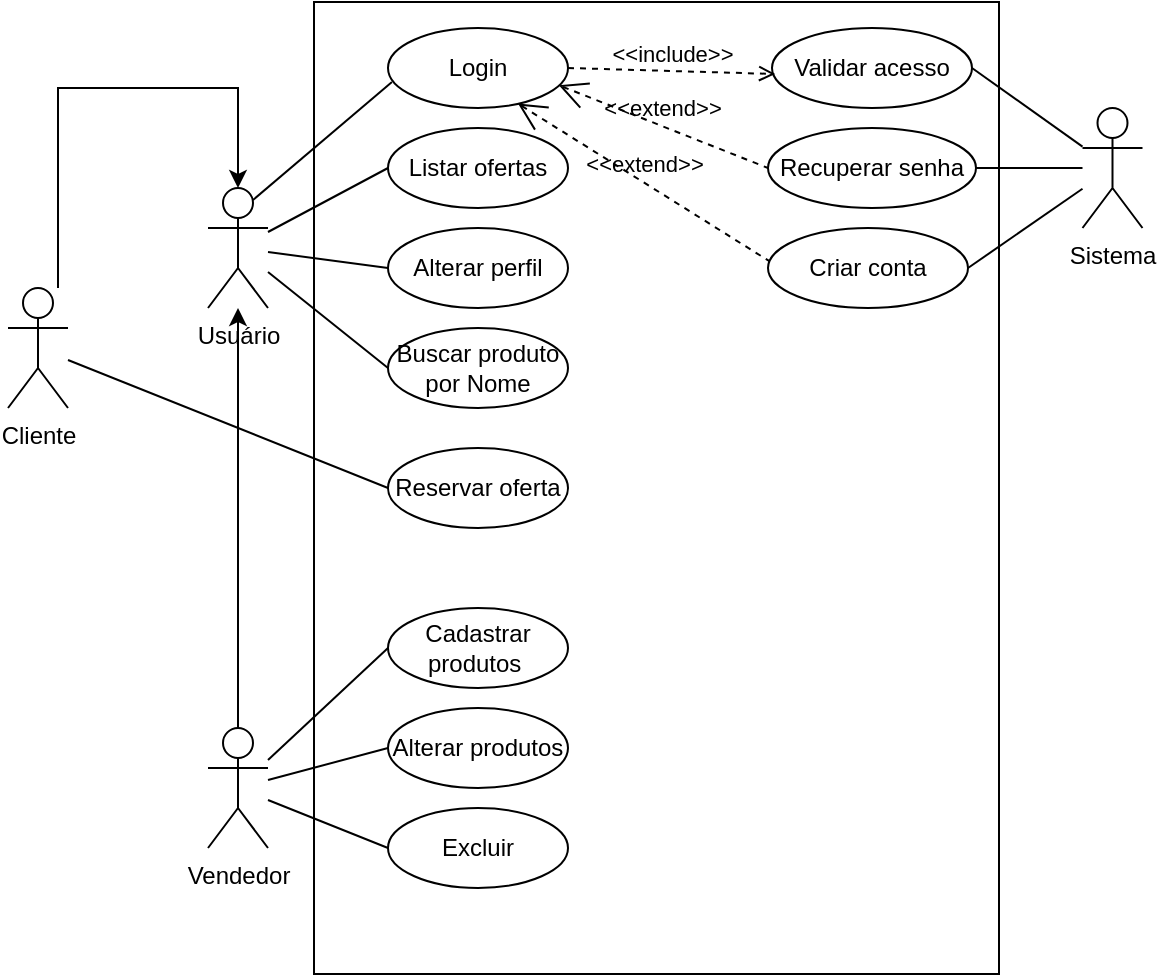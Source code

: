 <mxfile version="15.2.2" type="device" pages="4"><diagram id="PXEmTkhtdgWoAhO4exzw" name="Caso de Uso"><mxGraphModel dx="1662" dy="762" grid="1" gridSize="10" guides="1" tooltips="1" connect="1" arrows="1" fold="1" page="1" pageScale="1" pageWidth="827" pageHeight="1169" math="0" shadow="0"><root><mxCell id="0"/><mxCell id="1" parent="0"/><mxCell id="_TJw72vDcbZ76_Yd0SkJ-2" value="" style="rounded=0;whiteSpace=wrap;html=1;rotation=90;" parent="1" vertex="1"><mxGeometry x="121.25" y="98.75" width="486" height="342.5" as="geometry"/></mxCell><mxCell id="_TJw72vDcbZ76_Yd0SkJ-3" value="Usuário&lt;br&gt;" style="shape=umlActor;verticalLabelPosition=bottom;verticalAlign=top;html=1;outlineConnect=0;" parent="1" vertex="1"><mxGeometry x="140" y="120" width="30" height="60" as="geometry"/></mxCell><mxCell id="_TJw72vDcbZ76_Yd0SkJ-10" style="edgeStyle=orthogonalEdgeStyle;rounded=0;orthogonalLoop=1;jettySize=auto;html=1;" parent="1" source="_TJw72vDcbZ76_Yd0SkJ-6" target="_TJw72vDcbZ76_Yd0SkJ-3" edge="1"><mxGeometry relative="1" as="geometry"/></mxCell><mxCell id="_TJw72vDcbZ76_Yd0SkJ-6" value="Vendedor&lt;br&gt;" style="shape=umlActor;verticalLabelPosition=bottom;verticalAlign=top;html=1;outlineConnect=0;" parent="1" vertex="1"><mxGeometry x="140" y="390" width="30" height="60" as="geometry"/></mxCell><mxCell id="_TJw72vDcbZ76_Yd0SkJ-8" style="edgeStyle=orthogonalEdgeStyle;rounded=0;orthogonalLoop=1;jettySize=auto;html=1;entryX=0.5;entryY=0;entryDx=0;entryDy=0;entryPerimeter=0;" parent="1" source="_TJw72vDcbZ76_Yd0SkJ-7" target="_TJw72vDcbZ76_Yd0SkJ-3" edge="1"><mxGeometry relative="1" as="geometry"><Array as="points"><mxPoint x="65" y="70"/><mxPoint x="155" y="70"/></Array></mxGeometry></mxCell><mxCell id="_TJw72vDcbZ76_Yd0SkJ-7" value="Cliente" style="shape=umlActor;verticalLabelPosition=bottom;verticalAlign=top;html=1;outlineConnect=0;" parent="1" vertex="1"><mxGeometry x="40" y="170" width="30" height="60" as="geometry"/></mxCell><mxCell id="_TJw72vDcbZ76_Yd0SkJ-11" value="Cadastrar produtos&amp;nbsp;" style="ellipse;whiteSpace=wrap;html=1;" parent="1" vertex="1"><mxGeometry x="230" y="330" width="90" height="40" as="geometry"/></mxCell><mxCell id="_TJw72vDcbZ76_Yd0SkJ-13" value="Excluir" style="ellipse;whiteSpace=wrap;html=1;" parent="1" vertex="1"><mxGeometry x="230" y="430" width="90" height="40" as="geometry"/></mxCell><mxCell id="_TJw72vDcbZ76_Yd0SkJ-14" value="" style="endArrow=none;html=1;entryX=0;entryY=0.5;entryDx=0;entryDy=0;" parent="1" source="_TJw72vDcbZ76_Yd0SkJ-6" target="_TJw72vDcbZ76_Yd0SkJ-11" edge="1"><mxGeometry width="50" height="50" relative="1" as="geometry"><mxPoint x="560" y="170" as="sourcePoint"/><mxPoint x="610" y="120" as="targetPoint"/></mxGeometry></mxCell><mxCell id="_TJw72vDcbZ76_Yd0SkJ-15" value="" style="endArrow=none;html=1;entryX=0;entryY=0.5;entryDx=0;entryDy=0;" parent="1" source="_TJw72vDcbZ76_Yd0SkJ-6" target="_TJw72vDcbZ76_Yd0SkJ-26" edge="1"><mxGeometry width="50" height="50" relative="1" as="geometry"><mxPoint x="180" y="420" as="sourcePoint"/><mxPoint x="228" y="400" as="targetPoint"/></mxGeometry></mxCell><mxCell id="_TJw72vDcbZ76_Yd0SkJ-16" value="" style="endArrow=none;html=1;entryX=0;entryY=0.5;entryDx=0;entryDy=0;" parent="1" source="_TJw72vDcbZ76_Yd0SkJ-6" target="_TJw72vDcbZ76_Yd0SkJ-13" edge="1"><mxGeometry width="50" height="50" relative="1" as="geometry"><mxPoint x="180" y="320" as="sourcePoint"/><mxPoint x="610" y="120" as="targetPoint"/></mxGeometry></mxCell><mxCell id="_TJw72vDcbZ76_Yd0SkJ-20" value="Login" style="ellipse;whiteSpace=wrap;html=1;" parent="1" vertex="1"><mxGeometry x="230" y="40" width="90" height="40" as="geometry"/></mxCell><mxCell id="_TJw72vDcbZ76_Yd0SkJ-21" value="Listar ofertas" style="ellipse;whiteSpace=wrap;html=1;" parent="1" vertex="1"><mxGeometry x="230" y="90" width="90" height="40" as="geometry"/></mxCell><mxCell id="_TJw72vDcbZ76_Yd0SkJ-22" value="Reservar oferta" style="ellipse;whiteSpace=wrap;html=1;" parent="1" vertex="1"><mxGeometry x="230" y="250" width="90" height="40" as="geometry"/></mxCell><mxCell id="_TJw72vDcbZ76_Yd0SkJ-24" value="" style="endArrow=none;html=1;entryX=0;entryY=0.5;entryDx=0;entryDy=0;" parent="1" source="_TJw72vDcbZ76_Yd0SkJ-7" target="_TJw72vDcbZ76_Yd0SkJ-22" edge="1"><mxGeometry width="50" height="50" relative="1" as="geometry"><mxPoint x="560" y="170" as="sourcePoint"/><mxPoint x="610" y="120" as="targetPoint"/></mxGeometry></mxCell><mxCell id="_TJw72vDcbZ76_Yd0SkJ-25" value="Alterar perfil" style="ellipse;whiteSpace=wrap;html=1;" parent="1" vertex="1"><mxGeometry x="230" y="140" width="90" height="40" as="geometry"/></mxCell><mxCell id="_TJw72vDcbZ76_Yd0SkJ-26" value="Alterar produtos" style="ellipse;whiteSpace=wrap;html=1;" parent="1" vertex="1"><mxGeometry x="230" y="380" width="90" height="40" as="geometry"/></mxCell><mxCell id="_TJw72vDcbZ76_Yd0SkJ-27" value="" style="endArrow=none;html=1;exitX=0.75;exitY=0.1;exitDx=0;exitDy=0;exitPerimeter=0;entryX=0.022;entryY=0.675;entryDx=0;entryDy=0;entryPerimeter=0;" parent="1" source="_TJw72vDcbZ76_Yd0SkJ-3" target="_TJw72vDcbZ76_Yd0SkJ-20" edge="1"><mxGeometry width="50" height="50" relative="1" as="geometry"><mxPoint x="560" y="170" as="sourcePoint"/><mxPoint x="610" y="120" as="targetPoint"/></mxGeometry></mxCell><mxCell id="_TJw72vDcbZ76_Yd0SkJ-28" value="" style="endArrow=none;html=1;entryX=0;entryY=0.5;entryDx=0;entryDy=0;" parent="1" source="_TJw72vDcbZ76_Yd0SkJ-3" target="_TJw72vDcbZ76_Yd0SkJ-21" edge="1"><mxGeometry width="50" height="50" relative="1" as="geometry"><mxPoint x="160" y="150" as="sourcePoint"/><mxPoint x="610" y="120" as="targetPoint"/></mxGeometry></mxCell><mxCell id="_TJw72vDcbZ76_Yd0SkJ-29" value="Sistema&lt;br&gt;" style="shape=umlActor;verticalLabelPosition=bottom;verticalAlign=top;html=1;outlineConnect=0;" parent="1" vertex="1"><mxGeometry x="577.25" y="80" width="30" height="60" as="geometry"/></mxCell><mxCell id="_TJw72vDcbZ76_Yd0SkJ-31" value="Criar conta" style="ellipse;whiteSpace=wrap;html=1;" parent="1" vertex="1"><mxGeometry x="420" y="140" width="100" height="40" as="geometry"/></mxCell><mxCell id="_TJw72vDcbZ76_Yd0SkJ-32" value="Recuperar senha" style="ellipse;whiteSpace=wrap;html=1;" parent="1" vertex="1"><mxGeometry x="420" y="90" width="104" height="40" as="geometry"/></mxCell><mxCell id="_TJw72vDcbZ76_Yd0SkJ-33" value="Validar acesso" style="ellipse;whiteSpace=wrap;html=1;" parent="1" vertex="1"><mxGeometry x="422" y="40" width="100" height="40" as="geometry"/></mxCell><mxCell id="_TJw72vDcbZ76_Yd0SkJ-35" value="" style="endArrow=none;html=1;entryX=0;entryY=0.5;entryDx=0;entryDy=0;" parent="1" source="_TJw72vDcbZ76_Yd0SkJ-3" target="_TJw72vDcbZ76_Yd0SkJ-25" edge="1"><mxGeometry width="50" height="50" relative="1" as="geometry"><mxPoint x="170" y="160" as="sourcePoint"/><mxPoint x="240" y="130" as="targetPoint"/></mxGeometry></mxCell><mxCell id="_TJw72vDcbZ76_Yd0SkJ-39" value="&amp;lt;&amp;lt;extend&amp;gt;&amp;gt;" style="edgeStyle=none;html=1;startArrow=open;endArrow=none;startSize=12;verticalAlign=bottom;dashed=1;labelBackgroundColor=none;entryX=0;entryY=0.5;entryDx=0;entryDy=0;exitX=0.949;exitY=0.715;exitDx=0;exitDy=0;exitPerimeter=0;" parent="1" source="_TJw72vDcbZ76_Yd0SkJ-20" target="_TJw72vDcbZ76_Yd0SkJ-32" edge="1"><mxGeometry width="160" relative="1" as="geometry"><mxPoint x="300" y="140" as="sourcePoint"/><mxPoint x="460" y="140" as="targetPoint"/></mxGeometry></mxCell><mxCell id="_TJw72vDcbZ76_Yd0SkJ-40" value="&amp;lt;&amp;lt;extend&amp;gt;&amp;gt;" style="edgeStyle=none;html=1;startArrow=open;endArrow=none;startSize=12;verticalAlign=bottom;dashed=1;labelBackgroundColor=none;entryX=0.007;entryY=0.415;entryDx=0;entryDy=0;exitX=0.722;exitY=0.945;exitDx=0;exitDy=0;entryPerimeter=0;exitPerimeter=0;" parent="1" source="_TJw72vDcbZ76_Yd0SkJ-20" target="_TJw72vDcbZ76_Yd0SkJ-31" edge="1"><mxGeometry width="160" relative="1" as="geometry"><mxPoint x="315.41" y="120.0" as="sourcePoint"/><mxPoint x="410" y="151.4" as="targetPoint"/></mxGeometry></mxCell><mxCell id="_TJw72vDcbZ76_Yd0SkJ-41" value="&amp;lt;&amp;lt;include&amp;gt;&amp;gt;" style="html=1;verticalAlign=bottom;labelBackgroundColor=none;endArrow=open;endFill=0;dashed=1;exitX=1;exitY=0.5;exitDx=0;exitDy=0;entryX=0.016;entryY=0.575;entryDx=0;entryDy=0;entryPerimeter=0;" parent="1" source="_TJw72vDcbZ76_Yd0SkJ-20" target="_TJw72vDcbZ76_Yd0SkJ-33" edge="1"><mxGeometry width="160" relative="1" as="geometry"><mxPoint x="300" y="140" as="sourcePoint"/><mxPoint x="460" y="140" as="targetPoint"/></mxGeometry></mxCell><mxCell id="_TJw72vDcbZ76_Yd0SkJ-42" value="" style="endArrow=none;html=1;entryX=1;entryY=0.5;entryDx=0;entryDy=0;" parent="1" source="_TJw72vDcbZ76_Yd0SkJ-29" target="_TJw72vDcbZ76_Yd0SkJ-31" edge="1"><mxGeometry width="50" height="50" relative="1" as="geometry"><mxPoint x="350" y="300" as="sourcePoint"/><mxPoint x="400" y="250" as="targetPoint"/></mxGeometry></mxCell><mxCell id="_TJw72vDcbZ76_Yd0SkJ-43" value="" style="endArrow=none;html=1;entryX=1;entryY=0.5;entryDx=0;entryDy=0;" parent="1" source="_TJw72vDcbZ76_Yd0SkJ-29" target="_TJw72vDcbZ76_Yd0SkJ-32" edge="1"><mxGeometry width="50" height="50" relative="1" as="geometry"><mxPoint x="587.25" y="130.381" as="sourcePoint"/><mxPoint x="530" y="170" as="targetPoint"/></mxGeometry></mxCell><mxCell id="_TJw72vDcbZ76_Yd0SkJ-44" value="" style="endArrow=none;html=1;entryX=1;entryY=0.5;entryDx=0;entryDy=0;" parent="1" source="_TJw72vDcbZ76_Yd0SkJ-29" target="_TJw72vDcbZ76_Yd0SkJ-33" edge="1"><mxGeometry width="50" height="50" relative="1" as="geometry"><mxPoint x="587.25" y="120" as="sourcePoint"/><mxPoint x="534" y="120" as="targetPoint"/></mxGeometry></mxCell><mxCell id="6wD4ixU4A77J-UmEbRvn-2" value="Buscar produto por Nome" style="ellipse;whiteSpace=wrap;html=1;" vertex="1" parent="1"><mxGeometry x="230" y="190" width="90" height="40" as="geometry"/></mxCell><mxCell id="6wD4ixU4A77J-UmEbRvn-3" value="" style="endArrow=none;html=1;entryX=0;entryY=0.5;entryDx=0;entryDy=0;" edge="1" parent="1" source="_TJw72vDcbZ76_Yd0SkJ-3" target="6wD4ixU4A77J-UmEbRvn-2"><mxGeometry width="50" height="50" relative="1" as="geometry"><mxPoint x="390" y="290" as="sourcePoint"/><mxPoint x="440" y="240" as="targetPoint"/></mxGeometry></mxCell></root></mxGraphModel></diagram><diagram id="32SxMum_QU_fxGXKa70R" name="Diagrama de Classe"><mxGraphModel dx="2489" dy="762" grid="1" gridSize="10" guides="1" tooltips="1" connect="1" arrows="1" fold="1" page="1" pageScale="1" pageWidth="827" pageHeight="1169" math="0" shadow="0"><root><mxCell id="Tv8JU-hhOnBc9a3CH__l-0"/><mxCell id="Tv8JU-hhOnBc9a3CH__l-1" parent="Tv8JU-hhOnBc9a3CH__l-0"/><mxCell id="Tv8JU-hhOnBc9a3CH__l-6" value="Usuario&#10;" style="swimlane;fontStyle=1;align=center;verticalAlign=top;childLayout=stackLayout;horizontal=1;startSize=26;horizontalStack=0;resizeParent=1;resizeParentMax=0;resizeLast=0;collapsible=1;marginBottom=0;" parent="Tv8JU-hhOnBc9a3CH__l-1" vertex="1"><mxGeometry x="190" y="400" width="230" height="216" as="geometry"/></mxCell><mxCell id="Tv8JU-hhOnBc9a3CH__l-7" value="+ Nome: string" style="text;strokeColor=none;fillColor=none;align=left;verticalAlign=top;spacingLeft=4;spacingRight=4;overflow=hidden;rotatable=0;points=[[0,0.5],[1,0.5]];portConstraint=eastwest;" parent="Tv8JU-hhOnBc9a3CH__l-6" vertex="1"><mxGeometry y="26" width="230" height="26" as="geometry"/></mxCell><mxCell id="Bgru8hXNzeX49wkCcDrB-0" value="+ Email: string" style="text;strokeColor=none;fillColor=none;align=left;verticalAlign=top;spacingLeft=4;spacingRight=4;overflow=hidden;rotatable=0;points=[[0,0.5],[1,0.5]];portConstraint=eastwest;" parent="Tv8JU-hhOnBc9a3CH__l-6" vertex="1"><mxGeometry y="52" width="230" height="26" as="geometry"/></mxCell><mxCell id="Tv8JU-hhOnBc9a3CH__l-14" value="+ Senha: string" style="text;strokeColor=none;fillColor=none;align=left;verticalAlign=top;spacingLeft=4;spacingRight=4;overflow=hidden;rotatable=0;points=[[0,0.5],[1,0.5]];portConstraint=eastwest;" parent="Tv8JU-hhOnBc9a3CH__l-6" vertex="1"><mxGeometry y="78" width="230" height="26" as="geometry"/></mxCell><mxCell id="Tv8JU-hhOnBc9a3CH__l-13" value="+ Tipo: string" style="text;strokeColor=none;fillColor=none;align=left;verticalAlign=top;spacingLeft=4;spacingRight=4;overflow=hidden;rotatable=0;points=[[0,0.5],[1,0.5]];portConstraint=eastwest;" parent="Tv8JU-hhOnBc9a3CH__l-6" vertex="1"><mxGeometry y="104" width="230" height="26" as="geometry"/></mxCell><mxCell id="Tv8JU-hhOnBc9a3CH__l-8" value="" style="line;strokeWidth=1;fillColor=none;align=left;verticalAlign=middle;spacingTop=-1;spacingLeft=3;spacingRight=3;rotatable=0;labelPosition=right;points=[];portConstraint=eastwest;" parent="Tv8JU-hhOnBc9a3CH__l-6" vertex="1"><mxGeometry y="130" width="230" height="8" as="geometry"/></mxCell><mxCell id="Tv8JU-hhOnBc9a3CH__l-9" value="+ CriarConta(Nome, Email, Senha)" style="text;strokeColor=none;fillColor=none;align=left;verticalAlign=top;spacingLeft=4;spacingRight=4;overflow=hidden;rotatable=0;points=[[0,0.5],[1,0.5]];portConstraint=eastwest;" parent="Tv8JU-hhOnBc9a3CH__l-6" vertex="1"><mxGeometry y="138" width="230" height="26" as="geometry"/></mxCell><mxCell id="Tv8JU-hhOnBc9a3CH__l-16" value="+ ObterDados(Id)" style="text;strokeColor=none;fillColor=none;align=left;verticalAlign=top;spacingLeft=4;spacingRight=4;overflow=hidden;rotatable=0;points=[[0,0.5],[1,0.5]];portConstraint=eastwest;" parent="Tv8JU-hhOnBc9a3CH__l-6" vertex="1"><mxGeometry y="164" width="230" height="26" as="geometry"/></mxCell><mxCell id="Tv8JU-hhOnBc9a3CH__l-18" value="+ Listar()" style="text;strokeColor=none;fillColor=none;align=left;verticalAlign=top;spacingLeft=4;spacingRight=4;overflow=hidden;rotatable=0;points=[[0,0.5],[1,0.5]];portConstraint=eastwest;" parent="Tv8JU-hhOnBc9a3CH__l-6" vertex="1"><mxGeometry y="190" width="230" height="26" as="geometry"/></mxCell><mxCell id="Tv8JU-hhOnBc9a3CH__l-29" value="Autenticação" style="swimlane;fontStyle=1;align=center;verticalAlign=top;childLayout=stackLayout;horizontal=1;startSize=26;horizontalStack=0;resizeParent=1;resizeParentMax=0;resizeLast=0;collapsible=1;marginBottom=0;" parent="Tv8JU-hhOnBc9a3CH__l-1" vertex="1"><mxGeometry x="-40" y="320" width="186" height="138" as="geometry"/></mxCell><mxCell id="Tv8JU-hhOnBc9a3CH__l-30" value="-" style="text;strokeColor=none;fillColor=none;align=left;verticalAlign=top;spacingLeft=4;spacingRight=4;overflow=hidden;rotatable=0;points=[[0,0.5],[1,0.5]];portConstraint=eastwest;" parent="Tv8JU-hhOnBc9a3CH__l-29" vertex="1"><mxGeometry y="26" width="186" height="26" as="geometry"/></mxCell><mxCell id="Tv8JU-hhOnBc9a3CH__l-31" value="" style="line;strokeWidth=1;fillColor=none;align=left;verticalAlign=middle;spacingTop=-1;spacingLeft=3;spacingRight=3;rotatable=0;labelPosition=right;points=[];portConstraint=eastwest;" parent="Tv8JU-hhOnBc9a3CH__l-29" vertex="1"><mxGeometry y="52" width="186" height="8" as="geometry"/></mxCell><mxCell id="Tv8JU-hhOnBc9a3CH__l-32" value="+ EfetuarLogin(Email, Senha)" style="text;strokeColor=none;fillColor=none;align=left;verticalAlign=top;spacingLeft=4;spacingRight=4;overflow=hidden;rotatable=0;points=[[0,0.5],[1,0.5]];portConstraint=eastwest;" parent="Tv8JU-hhOnBc9a3CH__l-29" vertex="1"><mxGeometry y="60" width="186" height="26" as="geometry"/></mxCell><mxCell id="Tv8JU-hhOnBc9a3CH__l-34" value="+ RecuperarSenha(Email)" style="text;strokeColor=none;fillColor=none;align=left;verticalAlign=top;spacingLeft=4;spacingRight=4;overflow=hidden;rotatable=0;points=[[0,0.5],[1,0.5]];portConstraint=eastwest;" parent="Tv8JU-hhOnBc9a3CH__l-29" vertex="1"><mxGeometry y="86" width="186" height="26" as="geometry"/></mxCell><mxCell id="Tv8JU-hhOnBc9a3CH__l-35" value="+ AlterarSenha(Senha)" style="text;strokeColor=none;fillColor=none;align=left;verticalAlign=top;spacingLeft=4;spacingRight=4;overflow=hidden;rotatable=0;points=[[0,0.5],[1,0.5]];portConstraint=eastwest;" parent="Tv8JU-hhOnBc9a3CH__l-29" vertex="1"><mxGeometry y="112" width="186" height="26" as="geometry"/></mxCell><mxCell id="Tv8JU-hhOnBc9a3CH__l-36" value="1" style="endArrow=open;html=1;endSize=12;startArrow=diamondThin;startSize=14;startFill=1;edgeStyle=orthogonalEdgeStyle;align=left;verticalAlign=bottom;exitX=0;exitY=0.5;exitDx=0;exitDy=0;entryX=1;entryY=0.5;entryDx=0;entryDy=0;" parent="Tv8JU-hhOnBc9a3CH__l-1" source="Tv8JU-hhOnBc9a3CH__l-13" target="Tv8JU-hhOnBc9a3CH__l-30" edge="1"><mxGeometry x="-1" y="3" relative="1" as="geometry"><mxPoint x="230" y="350" as="sourcePoint"/><mxPoint x="390" y="350" as="targetPoint"/></mxGeometry></mxCell><mxCell id="bLTIXXeeRO_UchJd7IuT-0" value="Base" style="swimlane;fontStyle=1;align=center;verticalAlign=top;childLayout=stackLayout;horizontal=1;startSize=26;horizontalStack=0;resizeParent=1;resizeParentMax=0;resizeLast=0;collapsible=1;marginBottom=0;" parent="Tv8JU-hhOnBc9a3CH__l-1" vertex="1"><mxGeometry x="370" y="180" width="170" height="112" as="geometry"/></mxCell><mxCell id="bLTIXXeeRO_UchJd7IuT-1" value="+ Id: Guid" style="text;strokeColor=none;fillColor=none;align=left;verticalAlign=top;spacingLeft=4;spacingRight=4;overflow=hidden;rotatable=0;points=[[0,0.5],[1,0.5]];portConstraint=eastwest;" parent="bLTIXXeeRO_UchJd7IuT-0" vertex="1"><mxGeometry y="26" width="170" height="26" as="geometry"/></mxCell><mxCell id="n1NNDC8uGoBuO_zlQp06-0" value="+ DataCriacao: DateTime" style="text;strokeColor=none;fillColor=none;align=left;verticalAlign=top;spacingLeft=4;spacingRight=4;overflow=hidden;rotatable=0;points=[[0,0.5],[1,0.5]];portConstraint=eastwest;" parent="bLTIXXeeRO_UchJd7IuT-0" vertex="1"><mxGeometry y="52" width="170" height="26" as="geometry"/></mxCell><mxCell id="bLTIXXeeRO_UchJd7IuT-2" value="" style="line;strokeWidth=1;fillColor=none;align=left;verticalAlign=middle;spacingTop=-1;spacingLeft=3;spacingRight=3;rotatable=0;labelPosition=right;points=[];portConstraint=eastwest;" parent="bLTIXXeeRO_UchJd7IuT-0" vertex="1"><mxGeometry y="78" width="170" height="8" as="geometry"/></mxCell><mxCell id="bLTIXXeeRO_UchJd7IuT-3" value="-" style="text;strokeColor=none;fillColor=none;align=left;verticalAlign=top;spacingLeft=4;spacingRight=4;overflow=hidden;rotatable=0;points=[[0,0.5],[1,0.5]];portConstraint=eastwest;" parent="bLTIXXeeRO_UchJd7IuT-0" vertex="1"><mxGeometry y="86" width="170" height="26" as="geometry"/></mxCell><mxCell id="bLTIXXeeRO_UchJd7IuT-11" value="Produto" style="swimlane;fontStyle=1;align=center;verticalAlign=top;childLayout=stackLayout;horizontal=1;startSize=26;horizontalStack=0;resizeParent=1;resizeParentMax=0;resizeLast=0;collapsible=1;marginBottom=0;" parent="Tv8JU-hhOnBc9a3CH__l-1" vertex="1"><mxGeometry x="460" y="400" width="350" height="346" as="geometry"/></mxCell><mxCell id="bLTIXXeeRO_UchJd7IuT-12" value="+ imagemProduto: string" style="text;strokeColor=none;fillColor=none;align=left;verticalAlign=top;spacingLeft=4;spacingRight=4;overflow=hidden;rotatable=0;points=[[0,0.5],[1,0.5]];portConstraint=eastwest;" parent="bLTIXXeeRO_UchJd7IuT-11" vertex="1"><mxGeometry y="26" width="350" height="26" as="geometry"/></mxCell><mxCell id="4v2RbDa_Si1E-6UCniB1-0" value="+ NomeProduto: string" style="text;strokeColor=none;fillColor=none;align=left;verticalAlign=top;spacingLeft=4;spacingRight=4;overflow=hidden;rotatable=0;points=[[0,0.5],[1,0.5]];portConstraint=eastwest;" parent="bLTIXXeeRO_UchJd7IuT-11" vertex="1"><mxGeometry y="52" width="350" height="26" as="geometry"/></mxCell><mxCell id="bLTIXXeeRO_UchJd7IuT-14" value="+ Descricao: string" style="text;strokeColor=none;fillColor=none;align=left;verticalAlign=top;spacingLeft=4;spacingRight=4;overflow=hidden;rotatable=0;points=[[0,0.5],[1,0.5]];portConstraint=eastwest;" parent="bLTIXXeeRO_UchJd7IuT-11" vertex="1"><mxGeometry y="78" width="350" height="26" as="geometry"/></mxCell><mxCell id="bLTIXXeeRO_UchJd7IuT-19" value="+ Preco: float" style="text;strokeColor=none;fillColor=none;align=left;verticalAlign=top;spacingLeft=4;spacingRight=4;overflow=hidden;rotatable=0;points=[[0,0.5],[1,0.5]];portConstraint=eastwest;" parent="bLTIXXeeRO_UchJd7IuT-11" vertex="1"><mxGeometry y="104" width="350" height="26" as="geometry"/></mxCell><mxCell id="bLTIXXeeRO_UchJd7IuT-20" value="+ Status: bool" style="text;strokeColor=none;fillColor=none;align=left;verticalAlign=top;spacingLeft=4;spacingRight=4;overflow=hidden;rotatable=0;points=[[0,0.5],[1,0.5]];portConstraint=eastwest;" parent="bLTIXXeeRO_UchJd7IuT-11" vertex="1"><mxGeometry y="130" width="350" height="26" as="geometry"/></mxCell><mxCell id="bLTIXXeeRO_UchJd7IuT-15" value="" style="line;strokeWidth=1;fillColor=none;align=left;verticalAlign=middle;spacingTop=-1;spacingLeft=3;spacingRight=3;rotatable=0;labelPosition=right;points=[];portConstraint=eastwest;" parent="bLTIXXeeRO_UchJd7IuT-11" vertex="1"><mxGeometry y="156" width="350" height="8" as="geometry"/></mxCell><mxCell id="bLTIXXeeRO_UchJd7IuT-16" value="+ CadastrarProduto(NomeProduto, Descricao, Preco, Status)" style="text;strokeColor=none;fillColor=none;align=left;verticalAlign=top;spacingLeft=4;spacingRight=4;overflow=hidden;rotatable=0;points=[[0,0.5],[1,0.5]];portConstraint=eastwest;" parent="bLTIXXeeRO_UchJd7IuT-11" vertex="1"><mxGeometry y="164" width="350" height="26" as="geometry"/></mxCell><mxCell id="bLTIXXeeRO_UchJd7IuT-17" value="+ ListarMeusProdutos(IdUsuarioVendedor)" style="text;strokeColor=none;fillColor=none;align=left;verticalAlign=top;spacingLeft=4;spacingRight=4;overflow=hidden;rotatable=0;points=[[0,0.5],[1,0.5]];portConstraint=eastwest;" parent="bLTIXXeeRO_UchJd7IuT-11" vertex="1"><mxGeometry y="190" width="350" height="26" as="geometry"/></mxCell><mxCell id="bLTIXXeeRO_UchJd7IuT-18" value="+ ListarProdutosAtivos(status = null)" style="text;strokeColor=none;fillColor=none;align=left;verticalAlign=top;spacingLeft=4;spacingRight=4;overflow=hidden;rotatable=0;points=[[0,0.5],[1,0.5]];portConstraint=eastwest;" parent="bLTIXXeeRO_UchJd7IuT-11" vertex="1"><mxGeometry y="216" width="350" height="26" as="geometry"/></mxCell><mxCell id="xjjSLYQ_p3-3C9FjMS4w-0" value="+ AlterarStatus(Id)" style="text;strokeColor=none;fillColor=none;align=left;verticalAlign=top;spacingLeft=4;spacingRight=4;overflow=hidden;rotatable=0;points=[[0,0.5],[1,0.5]];portConstraint=eastwest;" parent="bLTIXXeeRO_UchJd7IuT-11" vertex="1"><mxGeometry y="242" width="350" height="26" as="geometry"/></mxCell><mxCell id="xjjSLYQ_p3-3C9FjMS4w-1" value="+ AlterarProduto(Id,NomeProduto, Descricao, Preco, Status)" style="text;strokeColor=none;fillColor=none;align=left;verticalAlign=top;spacingLeft=4;spacingRight=4;overflow=hidden;rotatable=0;points=[[0,0.5],[1,0.5]];portConstraint=eastwest;" parent="bLTIXXeeRO_UchJd7IuT-11" vertex="1"><mxGeometry y="268" width="350" height="26" as="geometry"/></mxCell><mxCell id="xjjSLYQ_p3-3C9FjMS4w-2" value="+ Excluir(Id)" style="text;strokeColor=none;fillColor=none;align=left;verticalAlign=top;spacingLeft=4;spacingRight=4;overflow=hidden;rotatable=0;points=[[0,0.5],[1,0.5]];portConstraint=eastwest;" parent="bLTIXXeeRO_UchJd7IuT-11" vertex="1"><mxGeometry y="294" width="350" height="26" as="geometry"/></mxCell><mxCell id="MRGcU91PpkTT-REZXuek-0" value="+ BuscarPorNome(NomeProduto)" style="text;strokeColor=none;fillColor=none;align=left;verticalAlign=top;spacingLeft=4;spacingRight=4;overflow=hidden;rotatable=0;points=[[0,0.5],[1,0.5]];portConstraint=eastwest;" vertex="1" parent="bLTIXXeeRO_UchJd7IuT-11"><mxGeometry y="320" width="350" height="26" as="geometry"/></mxCell><mxCell id="PG_8wQT8UA4SJRmhJcCX-0" value="1" style="endArrow=open;html=1;endSize=12;startArrow=diamondThin;startSize=14;startFill=1;edgeStyle=orthogonalEdgeStyle;align=left;verticalAlign=bottom;exitX=1;exitY=0.5;exitDx=0;exitDy=0;entryX=0;entryY=0.065;entryDx=0;entryDy=0;entryPerimeter=0;" parent="Tv8JU-hhOnBc9a3CH__l-1" source="Tv8JU-hhOnBc9a3CH__l-9" target="bLTIXXeeRO_UchJd7IuT-11" edge="1"><mxGeometry x="-1" y="3" relative="1" as="geometry"><mxPoint x="309.91" y="711.96" as="sourcePoint"/><mxPoint x="250.002" y="640.004" as="targetPoint"/></mxGeometry></mxCell><mxCell id="PG_8wQT8UA4SJRmhJcCX-4" value="Extends" style="endArrow=block;endSize=16;endFill=0;html=1;exitX=0.871;exitY=1.154;exitDx=0;exitDy=0;exitPerimeter=0;entryX=0.171;entryY=0.009;entryDx=0;entryDy=0;entryPerimeter=0;" parent="Tv8JU-hhOnBc9a3CH__l-1" source="bLTIXXeeRO_UchJd7IuT-3" target="bLTIXXeeRO_UchJd7IuT-11" edge="1"><mxGeometry width="160" relative="1" as="geometry"><mxPoint x="690" y="263" as="sourcePoint"/><mxPoint x="570" y="390" as="targetPoint"/><Array as="points"/></mxGeometry></mxCell><mxCell id="9WGLx9RkBZf3V0yQCZfP-1" value="Extends" style="endArrow=block;endSize=16;endFill=0;html=1;exitX=0.124;exitY=1;exitDx=0;exitDy=0;exitPerimeter=0;entryX=0.874;entryY=-0.005;entryDx=0;entryDy=0;entryPerimeter=0;" parent="Tv8JU-hhOnBc9a3CH__l-1" source="bLTIXXeeRO_UchJd7IuT-3" target="Tv8JU-hhOnBc9a3CH__l-6" edge="1"><mxGeometry width="160" relative="1" as="geometry"><mxPoint x="340" y="250" as="sourcePoint"/><mxPoint x="220" y="377" as="targetPoint"/><Array as="points"/></mxGeometry></mxCell></root></mxGraphModel></diagram><diagram id="0ZsiPErKYIoO1kWOjYQU" name="Diagrama Conceitual"><mxGraphModel dx="1662" dy="762" grid="1" gridSize="10" guides="1" tooltips="1" connect="1" arrows="1" fold="1" page="1" pageScale="1" pageWidth="827" pageHeight="1169" math="0" shadow="0"><root><mxCell id="1b9ckxYBcMBfTeAZY4tf-0"/><mxCell id="1b9ckxYBcMBfTeAZY4tf-1" parent="1b9ckxYBcMBfTeAZY4tf-0"/><mxCell id="1b9ckxYBcMBfTeAZY4tf-2" value="Usuário" style="rounded=0;whiteSpace=wrap;html=1;" parent="1b9ckxYBcMBfTeAZY4tf-1" vertex="1"><mxGeometry x="130" y="55" width="130" height="40" as="geometry"/></mxCell><mxCell id="1b9ckxYBcMBfTeAZY4tf-12" value="Produto" style="rounded=0;whiteSpace=wrap;html=1;" parent="1b9ckxYBcMBfTeAZY4tf-1" vertex="1"><mxGeometry x="380" y="55" width="130" height="40" as="geometry"/></mxCell><mxCell id="1b9ckxYBcMBfTeAZY4tf-13" value="Tem" style="rhombus;whiteSpace=wrap;html=1;" parent="1b9ckxYBcMBfTeAZY4tf-1" vertex="1"><mxGeometry x="290" y="50" width="60" height="50" as="geometry"/></mxCell><mxCell id="1b9ckxYBcMBfTeAZY4tf-14" value="" style="endArrow=none;html=1;entryX=1;entryY=0.5;entryDx=0;entryDy=0;exitX=0;exitY=0.5;exitDx=0;exitDy=0;" parent="1b9ckxYBcMBfTeAZY4tf-1" source="1b9ckxYBcMBfTeAZY4tf-12" target="1b9ckxYBcMBfTeAZY4tf-13" edge="1"><mxGeometry width="50" height="50" relative="1" as="geometry"><mxPoint x="460" y="85" as="sourcePoint"/><mxPoint x="510" y="35" as="targetPoint"/></mxGeometry></mxCell><mxCell id="1b9ckxYBcMBfTeAZY4tf-15" value="" style="endArrow=none;html=1;entryX=1;entryY=0.5;entryDx=0;entryDy=0;exitX=0;exitY=0.5;exitDx=0;exitDy=0;" parent="1b9ckxYBcMBfTeAZY4tf-1" source="1b9ckxYBcMBfTeAZY4tf-13" target="1b9ckxYBcMBfTeAZY4tf-2" edge="1"><mxGeometry width="50" height="50" relative="1" as="geometry"><mxPoint x="290" y="135" as="sourcePoint"/><mxPoint x="360" y="85" as="targetPoint"/></mxGeometry></mxCell><mxCell id="1b9ckxYBcMBfTeAZY4tf-16" value="N" style="text;html=1;strokeColor=none;fillColor=none;align=center;verticalAlign=middle;whiteSpace=wrap;rounded=0;" parent="1b9ckxYBcMBfTeAZY4tf-1" vertex="1"><mxGeometry x="260" y="55" width="40" height="20" as="geometry"/></mxCell><mxCell id="1b9ckxYBcMBfTeAZY4tf-17" value="N" style="text;html=1;strokeColor=none;fillColor=none;align=center;verticalAlign=middle;whiteSpace=wrap;rounded=0;" parent="1b9ckxYBcMBfTeAZY4tf-1" vertex="1"><mxGeometry x="340" y="55" width="40" height="20" as="geometry"/></mxCell></root></mxGraphModel></diagram><diagram id="6UqURJ3K1DvRiYQoZdLB" name="Diagrama Lógico"><mxGraphModel dx="1662" dy="762" grid="1" gridSize="10" guides="1" tooltips="1" connect="1" arrows="1" fold="1" page="1" pageScale="1" pageWidth="827" pageHeight="1169" math="0" shadow="0"><root><mxCell id="RKO4vaUoEa6Ufn09sUvG-0"/><mxCell id="RKO4vaUoEa6Ufn09sUvG-1" parent="RKO4vaUoEa6Ufn09sUvG-0"/><mxCell id="aCioC9XF-DSvLNec_kWn-0" value="Usuário" style="shape=table;startSize=30;container=1;collapsible=1;childLayout=tableLayout;fixedRows=1;rowLines=0;fontStyle=1;align=center;resizeLast=1;" parent="RKO4vaUoEa6Ufn09sUvG-1" vertex="1"><mxGeometry x="40" y="110" width="180" height="180" as="geometry"/></mxCell><mxCell id="aCioC9XF-DSvLNec_kWn-1" value="" style="shape=partialRectangle;collapsible=0;dropTarget=0;pointerEvents=0;fillColor=none;top=0;left=0;bottom=1;right=0;points=[[0,0.5],[1,0.5]];portConstraint=eastwest;" parent="aCioC9XF-DSvLNec_kWn-0" vertex="1"><mxGeometry y="30" width="180" height="30" as="geometry"/></mxCell><mxCell id="aCioC9XF-DSvLNec_kWn-2" value="PK" style="shape=partialRectangle;connectable=0;fillColor=none;top=0;left=0;bottom=0;right=0;fontStyle=1;overflow=hidden;" parent="aCioC9XF-DSvLNec_kWn-1" vertex="1"><mxGeometry width="30" height="30" as="geometry"/></mxCell><mxCell id="aCioC9XF-DSvLNec_kWn-3" value="IdUsuário" style="shape=partialRectangle;connectable=0;fillColor=none;top=0;left=0;bottom=0;right=0;align=left;spacingLeft=6;fontStyle=5;overflow=hidden;" parent="aCioC9XF-DSvLNec_kWn-1" vertex="1"><mxGeometry x="30" width="150" height="30" as="geometry"/></mxCell><mxCell id="aCioC9XF-DSvLNec_kWn-4" value="" style="shape=partialRectangle;collapsible=0;dropTarget=0;pointerEvents=0;fillColor=none;top=0;left=0;bottom=0;right=0;points=[[0,0.5],[1,0.5]];portConstraint=eastwest;" parent="aCioC9XF-DSvLNec_kWn-0" vertex="1"><mxGeometry y="60" width="180" height="30" as="geometry"/></mxCell><mxCell id="aCioC9XF-DSvLNec_kWn-5" value="" style="shape=partialRectangle;connectable=0;fillColor=none;top=0;left=0;bottom=0;right=0;editable=1;overflow=hidden;" parent="aCioC9XF-DSvLNec_kWn-4" vertex="1"><mxGeometry width="30" height="30" as="geometry"/></mxCell><mxCell id="aCioC9XF-DSvLNec_kWn-6" value="Nome : varchar(255)" style="shape=partialRectangle;connectable=0;fillColor=none;top=0;left=0;bottom=0;right=0;align=left;spacingLeft=6;overflow=hidden;" parent="aCioC9XF-DSvLNec_kWn-4" vertex="1"><mxGeometry x="30" width="150" height="30" as="geometry"/></mxCell><mxCell id="dpzdGj6Dew_KqSbakwy6-0" value="" style="shape=partialRectangle;collapsible=0;dropTarget=0;pointerEvents=0;fillColor=none;top=0;left=0;bottom=0;right=0;points=[[0,0.5],[1,0.5]];portConstraint=eastwest;" parent="aCioC9XF-DSvLNec_kWn-0" vertex="1"><mxGeometry y="90" width="180" height="30" as="geometry"/></mxCell><mxCell id="dpzdGj6Dew_KqSbakwy6-1" value="" style="shape=partialRectangle;connectable=0;fillColor=none;top=0;left=0;bottom=0;right=0;editable=1;overflow=hidden;" parent="dpzdGj6Dew_KqSbakwy6-0" vertex="1"><mxGeometry width="30" height="30" as="geometry"/></mxCell><mxCell id="dpzdGj6Dew_KqSbakwy6-2" value="Email : varchar(255)" style="shape=partialRectangle;connectable=0;fillColor=none;top=0;left=0;bottom=0;right=0;align=left;spacingLeft=6;overflow=hidden;" parent="dpzdGj6Dew_KqSbakwy6-0" vertex="1"><mxGeometry x="30" width="150" height="30" as="geometry"/></mxCell><mxCell id="aCioC9XF-DSvLNec_kWn-7" value="" style="shape=partialRectangle;collapsible=0;dropTarget=0;pointerEvents=0;fillColor=none;top=0;left=0;bottom=0;right=0;points=[[0,0.5],[1,0.5]];portConstraint=eastwest;" parent="aCioC9XF-DSvLNec_kWn-0" vertex="1"><mxGeometry y="120" width="180" height="30" as="geometry"/></mxCell><mxCell id="aCioC9XF-DSvLNec_kWn-8" value="" style="shape=partialRectangle;connectable=0;fillColor=none;top=0;left=0;bottom=0;right=0;editable=1;overflow=hidden;" parent="aCioC9XF-DSvLNec_kWn-7" vertex="1"><mxGeometry width="30" height="30" as="geometry"/></mxCell><mxCell id="aCioC9XF-DSvLNec_kWn-9" value="Senha : varchar(255)" style="shape=partialRectangle;connectable=0;fillColor=none;top=0;left=0;bottom=0;right=0;align=left;spacingLeft=6;overflow=hidden;" parent="aCioC9XF-DSvLNec_kWn-7" vertex="1"><mxGeometry x="30" width="150" height="30" as="geometry"/></mxCell><mxCell id="aCioC9XF-DSvLNec_kWn-10" value="" style="shape=partialRectangle;collapsible=0;dropTarget=0;pointerEvents=0;fillColor=none;top=0;left=0;bottom=0;right=0;points=[[0,0.5],[1,0.5]];portConstraint=eastwest;" parent="aCioC9XF-DSvLNec_kWn-0" vertex="1"><mxGeometry y="150" width="180" height="20" as="geometry"/></mxCell><mxCell id="aCioC9XF-DSvLNec_kWn-11" value="" style="shape=partialRectangle;connectable=0;fillColor=none;top=0;left=0;bottom=0;right=0;editable=1;overflow=hidden;" parent="aCioC9XF-DSvLNec_kWn-10" vertex="1"><mxGeometry width="30" height="20" as="geometry"/></mxCell><mxCell id="aCioC9XF-DSvLNec_kWn-12" value="Tipo : varchar(30)" style="shape=partialRectangle;connectable=0;fillColor=none;top=0;left=0;bottom=0;right=0;align=left;spacingLeft=6;overflow=hidden;" parent="aCioC9XF-DSvLNec_kWn-10" vertex="1"><mxGeometry x="30" width="150" height="20" as="geometry"/></mxCell><mxCell id="dpzdGj6Dew_KqSbakwy6-3" value="Produto" style="shape=table;startSize=30;container=1;collapsible=1;childLayout=tableLayout;fixedRows=1;rowLines=0;fontStyle=1;align=center;resizeLast=1;" parent="RKO4vaUoEa6Ufn09sUvG-1" vertex="1"><mxGeometry x="540" y="140" width="210" height="210" as="geometry"/></mxCell><mxCell id="dpzdGj6Dew_KqSbakwy6-4" value="" style="shape=partialRectangle;collapsible=0;dropTarget=0;pointerEvents=0;fillColor=none;top=0;left=0;bottom=1;right=0;points=[[0,0.5],[1,0.5]];portConstraint=eastwest;" parent="dpzdGj6Dew_KqSbakwy6-3" vertex="1"><mxGeometry y="30" width="210" height="30" as="geometry"/></mxCell><mxCell id="dpzdGj6Dew_KqSbakwy6-5" value="PK" style="shape=partialRectangle;connectable=0;fillColor=none;top=0;left=0;bottom=0;right=0;fontStyle=1;overflow=hidden;" parent="dpzdGj6Dew_KqSbakwy6-4" vertex="1"><mxGeometry width="30" height="30" as="geometry"/></mxCell><mxCell id="dpzdGj6Dew_KqSbakwy6-6" value="IdProduto" style="shape=partialRectangle;connectable=0;fillColor=none;top=0;left=0;bottom=0;right=0;align=left;spacingLeft=6;fontStyle=5;overflow=hidden;" parent="dpzdGj6Dew_KqSbakwy6-4" vertex="1"><mxGeometry x="30" width="180" height="30" as="geometry"/></mxCell><mxCell id="83fNS0il1eAJ-fuqXaAY-0" value="" style="shape=partialRectangle;collapsible=0;dropTarget=0;pointerEvents=0;fillColor=none;top=0;left=0;bottom=0;right=0;points=[[0,0.5],[1,0.5]];portConstraint=eastwest;" parent="dpzdGj6Dew_KqSbakwy6-3" vertex="1"><mxGeometry y="60" width="210" height="30" as="geometry"/></mxCell><mxCell id="83fNS0il1eAJ-fuqXaAY-1" value="" style="shape=partialRectangle;connectable=0;fillColor=none;top=0;left=0;bottom=0;right=0;editable=1;overflow=hidden;" parent="83fNS0il1eAJ-fuqXaAY-0" vertex="1"><mxGeometry width="30" height="30" as="geometry"/></mxCell><mxCell id="83fNS0il1eAJ-fuqXaAY-2" value="ImagemProduto : varchar(255)" style="shape=partialRectangle;connectable=0;fillColor=none;top=0;left=0;bottom=0;right=0;align=left;spacingLeft=6;overflow=hidden;" parent="83fNS0il1eAJ-fuqXaAY-0" vertex="1"><mxGeometry x="30" width="180" height="30" as="geometry"/></mxCell><mxCell id="dpzdGj6Dew_KqSbakwy6-7" value="" style="shape=partialRectangle;collapsible=0;dropTarget=0;pointerEvents=0;fillColor=none;top=0;left=0;bottom=0;right=0;points=[[0,0.5],[1,0.5]];portConstraint=eastwest;" parent="dpzdGj6Dew_KqSbakwy6-3" vertex="1"><mxGeometry y="90" width="210" height="30" as="geometry"/></mxCell><mxCell id="dpzdGj6Dew_KqSbakwy6-8" value="" style="shape=partialRectangle;connectable=0;fillColor=none;top=0;left=0;bottom=0;right=0;editable=1;overflow=hidden;" parent="dpzdGj6Dew_KqSbakwy6-7" vertex="1"><mxGeometry width="30" height="30" as="geometry"/></mxCell><mxCell id="dpzdGj6Dew_KqSbakwy6-9" value="NomeProduto : varchar(30)" style="shape=partialRectangle;connectable=0;fillColor=none;top=0;left=0;bottom=0;right=0;align=left;spacingLeft=6;overflow=hidden;" parent="dpzdGj6Dew_KqSbakwy6-7" vertex="1"><mxGeometry x="30" width="180" height="30" as="geometry"/></mxCell><mxCell id="dpzdGj6Dew_KqSbakwy6-10" value="" style="shape=partialRectangle;collapsible=0;dropTarget=0;pointerEvents=0;fillColor=none;top=0;left=0;bottom=0;right=0;points=[[0,0.5],[1,0.5]];portConstraint=eastwest;" parent="dpzdGj6Dew_KqSbakwy6-3" vertex="1"><mxGeometry y="120" width="210" height="30" as="geometry"/></mxCell><mxCell id="dpzdGj6Dew_KqSbakwy6-11" value="" style="shape=partialRectangle;connectable=0;fillColor=none;top=0;left=0;bottom=0;right=0;editable=1;overflow=hidden;" parent="dpzdGj6Dew_KqSbakwy6-10" vertex="1"><mxGeometry width="30" height="30" as="geometry"/></mxCell><mxCell id="dpzdGj6Dew_KqSbakwy6-12" value="Descricao : varchar(500)" style="shape=partialRectangle;connectable=0;fillColor=none;top=0;left=0;bottom=0;right=0;align=left;spacingLeft=6;overflow=hidden;" parent="dpzdGj6Dew_KqSbakwy6-10" vertex="1"><mxGeometry x="30" width="180" height="30" as="geometry"/></mxCell><mxCell id="dpzdGj6Dew_KqSbakwy6-13" value="" style="shape=partialRectangle;collapsible=0;dropTarget=0;pointerEvents=0;fillColor=none;top=0;left=0;bottom=0;right=0;points=[[0,0.5],[1,0.5]];portConstraint=eastwest;" parent="dpzdGj6Dew_KqSbakwy6-3" vertex="1"><mxGeometry y="150" width="210" height="30" as="geometry"/></mxCell><mxCell id="dpzdGj6Dew_KqSbakwy6-14" value="" style="shape=partialRectangle;connectable=0;fillColor=none;top=0;left=0;bottom=0;right=0;editable=1;overflow=hidden;" parent="dpzdGj6Dew_KqSbakwy6-13" vertex="1"><mxGeometry width="30" height="30" as="geometry"/></mxCell><mxCell id="dpzdGj6Dew_KqSbakwy6-15" value="Preco : Decimal(5,2)" style="shape=partialRectangle;connectable=0;fillColor=none;top=0;left=0;bottom=0;right=0;align=left;spacingLeft=6;overflow=hidden;" parent="dpzdGj6Dew_KqSbakwy6-13" vertex="1"><mxGeometry x="30" width="180" height="30" as="geometry"/></mxCell><mxCell id="rsrPF0XEjX-8yppVdLKF-0" value="" style="shape=partialRectangle;collapsible=0;dropTarget=0;pointerEvents=0;fillColor=none;top=0;left=0;bottom=0;right=0;points=[[0,0.5],[1,0.5]];portConstraint=eastwest;" parent="dpzdGj6Dew_KqSbakwy6-3" vertex="1"><mxGeometry y="180" width="210" height="30" as="geometry"/></mxCell><mxCell id="rsrPF0XEjX-8yppVdLKF-1" value="" style="shape=partialRectangle;connectable=0;fillColor=none;top=0;left=0;bottom=0;right=0;editable=1;overflow=hidden;" parent="rsrPF0XEjX-8yppVdLKF-0" vertex="1"><mxGeometry width="30" height="30" as="geometry"/></mxCell><mxCell id="rsrPF0XEjX-8yppVdLKF-2" value="Status : bool" style="shape=partialRectangle;connectable=0;fillColor=none;top=0;left=0;bottom=0;right=0;align=left;spacingLeft=6;overflow=hidden;" parent="rsrPF0XEjX-8yppVdLKF-0" vertex="1"><mxGeometry x="30" width="180" height="30" as="geometry"/></mxCell><mxCell id="MDVJo5BuTJ5yVUC7_uk2-0" value="Reservas" style="shape=table;startSize=30;container=1;collapsible=1;childLayout=tableLayout;fixedRows=1;rowLines=0;fontStyle=1;align=center;resizeLast=1;" parent="RKO4vaUoEa6Ufn09sUvG-1" vertex="1"><mxGeometry x="280" y="10" width="180" height="130" as="geometry"/></mxCell><mxCell id="MDVJo5BuTJ5yVUC7_uk2-1" value="" style="shape=partialRectangle;collapsible=0;dropTarget=0;pointerEvents=0;fillColor=none;top=0;left=0;bottom=1;right=0;points=[[0,0.5],[1,0.5]];portConstraint=eastwest;" parent="MDVJo5BuTJ5yVUC7_uk2-0" vertex="1"><mxGeometry y="30" width="180" height="30" as="geometry"/></mxCell><mxCell id="MDVJo5BuTJ5yVUC7_uk2-2" value="PK" style="shape=partialRectangle;connectable=0;fillColor=none;top=0;left=0;bottom=0;right=0;fontStyle=1;overflow=hidden;" parent="MDVJo5BuTJ5yVUC7_uk2-1" vertex="1"><mxGeometry width="30" height="30" as="geometry"/></mxCell><mxCell id="MDVJo5BuTJ5yVUC7_uk2-3" value="idReserva" style="shape=partialRectangle;connectable=0;fillColor=none;top=0;left=0;bottom=0;right=0;align=left;spacingLeft=6;fontStyle=5;overflow=hidden;" parent="MDVJo5BuTJ5yVUC7_uk2-1" vertex="1"><mxGeometry x="30" width="150" height="30" as="geometry"/></mxCell><mxCell id="MDVJo5BuTJ5yVUC7_uk2-7" value="" style="shape=partialRectangle;collapsible=0;dropTarget=0;pointerEvents=0;fillColor=none;top=0;left=0;bottom=0;right=0;points=[[0,0.5],[1,0.5]];portConstraint=eastwest;" parent="MDVJo5BuTJ5yVUC7_uk2-0" vertex="1"><mxGeometry y="60" width="180" height="30" as="geometry"/></mxCell><mxCell id="MDVJo5BuTJ5yVUC7_uk2-8" value="FK" style="shape=partialRectangle;connectable=0;fillColor=none;top=0;left=0;bottom=0;right=0;editable=1;overflow=hidden;" parent="MDVJo5BuTJ5yVUC7_uk2-7" vertex="1"><mxGeometry width="30" height="30" as="geometry"/></mxCell><mxCell id="MDVJo5BuTJ5yVUC7_uk2-9" value="idProduto" style="shape=partialRectangle;connectable=0;fillColor=none;top=0;left=0;bottom=0;right=0;align=left;spacingLeft=6;overflow=hidden;" parent="MDVJo5BuTJ5yVUC7_uk2-7" vertex="1"><mxGeometry x="30" width="150" height="30" as="geometry"/></mxCell><mxCell id="MDVJo5BuTJ5yVUC7_uk2-10" value="" style="shape=partialRectangle;collapsible=0;dropTarget=0;pointerEvents=0;fillColor=none;top=0;left=0;bottom=0;right=0;points=[[0,0.5],[1,0.5]];portConstraint=eastwest;" parent="MDVJo5BuTJ5yVUC7_uk2-0" vertex="1"><mxGeometry y="90" width="180" height="30" as="geometry"/></mxCell><mxCell id="MDVJo5BuTJ5yVUC7_uk2-11" value="FK" style="shape=partialRectangle;connectable=0;fillColor=none;top=0;left=0;bottom=0;right=0;editable=1;overflow=hidden;" parent="MDVJo5BuTJ5yVUC7_uk2-10" vertex="1"><mxGeometry width="30" height="30" as="geometry"/></mxCell><mxCell id="MDVJo5BuTJ5yVUC7_uk2-12" value="idUsuarioComprador" style="shape=partialRectangle;connectable=0;fillColor=none;top=0;left=0;bottom=0;right=0;align=left;spacingLeft=6;overflow=hidden;" parent="MDVJo5BuTJ5yVUC7_uk2-10" vertex="1"><mxGeometry x="30" width="150" height="30" as="geometry"/></mxCell><mxCell id="nF6TR66uwChMpZWnuS37-3" value="" style="edgeStyle=entityRelationEdgeStyle;fontSize=12;html=1;endArrow=ERoneToMany;exitX=0.999;exitY=0.128;exitDx=0;exitDy=0;exitPerimeter=0;entryX=-0.003;entryY=0.565;entryDx=0;entryDy=0;entryPerimeter=0;" parent="RKO4vaUoEa6Ufn09sUvG-1" source="aCioC9XF-DSvLNec_kWn-1" target="MDVJo5BuTJ5yVUC7_uk2-10" edge="1"><mxGeometry width="100" height="100" relative="1" as="geometry"><mxPoint x="440" y="250" as="sourcePoint"/><mxPoint x="280" y="100" as="targetPoint"/></mxGeometry></mxCell><mxCell id="nF6TR66uwChMpZWnuS37-4" value="" style="edgeStyle=entityRelationEdgeStyle;fontSize=12;html=1;endArrow=ERoneToMany;exitX=-0.002;exitY=0.139;exitDx=0;exitDy=0;exitPerimeter=0;entryX=1.017;entryY=0.58;entryDx=0;entryDy=0;entryPerimeter=0;" parent="RKO4vaUoEa6Ufn09sUvG-1" source="dpzdGj6Dew_KqSbakwy6-4" target="MDVJo5BuTJ5yVUC7_uk2-7" edge="1"><mxGeometry width="100" height="100" relative="1" as="geometry"><mxPoint x="430" y="206.89" as="sourcePoint"/><mxPoint x="519.64" y="160" as="targetPoint"/></mxGeometry></mxCell><mxCell id="2Pc1zSnqVkvX-tOU6daS-0" value="VendedorProduto" style="shape=table;startSize=30;container=1;collapsible=1;childLayout=tableLayout;fixedRows=1;rowLines=0;fontStyle=1;align=center;resizeLast=1;" parent="RKO4vaUoEa6Ufn09sUvG-1" vertex="1"><mxGeometry x="280" y="220" width="180" height="130" as="geometry"/></mxCell><mxCell id="2Pc1zSnqVkvX-tOU6daS-1" value="" style="shape=partialRectangle;collapsible=0;dropTarget=0;pointerEvents=0;fillColor=none;top=0;left=0;bottom=1;right=0;points=[[0,0.5],[1,0.5]];portConstraint=eastwest;" parent="2Pc1zSnqVkvX-tOU6daS-0" vertex="1"><mxGeometry y="30" width="180" height="30" as="geometry"/></mxCell><mxCell id="2Pc1zSnqVkvX-tOU6daS-2" value="PK" style="shape=partialRectangle;connectable=0;fillColor=none;top=0;left=0;bottom=0;right=0;fontStyle=1;overflow=hidden;" parent="2Pc1zSnqVkvX-tOU6daS-1" vertex="1"><mxGeometry width="30" height="30" as="geometry"/></mxCell><mxCell id="2Pc1zSnqVkvX-tOU6daS-3" value="IdVendedorProduto" style="shape=partialRectangle;connectable=0;fillColor=none;top=0;left=0;bottom=0;right=0;align=left;spacingLeft=6;fontStyle=5;overflow=hidden;" parent="2Pc1zSnqVkvX-tOU6daS-1" vertex="1"><mxGeometry x="30" width="150" height="30" as="geometry"/></mxCell><mxCell id="2Pc1zSnqVkvX-tOU6daS-4" value="" style="shape=partialRectangle;collapsible=0;dropTarget=0;pointerEvents=0;fillColor=none;top=0;left=0;bottom=0;right=0;points=[[0,0.5],[1,0.5]];portConstraint=eastwest;" parent="2Pc1zSnqVkvX-tOU6daS-0" vertex="1"><mxGeometry y="60" width="180" height="30" as="geometry"/></mxCell><mxCell id="2Pc1zSnqVkvX-tOU6daS-5" value="FK" style="shape=partialRectangle;connectable=0;fillColor=none;top=0;left=0;bottom=0;right=0;editable=1;overflow=hidden;" parent="2Pc1zSnqVkvX-tOU6daS-4" vertex="1"><mxGeometry width="30" height="30" as="geometry"/></mxCell><mxCell id="2Pc1zSnqVkvX-tOU6daS-6" value="IdProduto" style="shape=partialRectangle;connectable=0;fillColor=none;top=0;left=0;bottom=0;right=0;align=left;spacingLeft=6;overflow=hidden;" parent="2Pc1zSnqVkvX-tOU6daS-4" vertex="1"><mxGeometry x="30" width="150" height="30" as="geometry"/></mxCell><mxCell id="2Pc1zSnqVkvX-tOU6daS-7" value="" style="shape=partialRectangle;collapsible=0;dropTarget=0;pointerEvents=0;fillColor=none;top=0;left=0;bottom=0;right=0;points=[[0,0.5],[1,0.5]];portConstraint=eastwest;" parent="2Pc1zSnqVkvX-tOU6daS-0" vertex="1"><mxGeometry y="90" width="180" height="30" as="geometry"/></mxCell><mxCell id="2Pc1zSnqVkvX-tOU6daS-8" value="FK" style="shape=partialRectangle;connectable=0;fillColor=none;top=0;left=0;bottom=0;right=0;editable=1;overflow=hidden;" parent="2Pc1zSnqVkvX-tOU6daS-7" vertex="1"><mxGeometry width="30" height="30" as="geometry"/></mxCell><mxCell id="2Pc1zSnqVkvX-tOU6daS-9" value="IdVendedor" style="shape=partialRectangle;connectable=0;fillColor=none;top=0;left=0;bottom=0;right=0;align=left;spacingLeft=6;overflow=hidden;" parent="2Pc1zSnqVkvX-tOU6daS-7" vertex="1"><mxGeometry x="30" width="150" height="30" as="geometry"/></mxCell><mxCell id="2Pc1zSnqVkvX-tOU6daS-13" value="" style="edgeStyle=entityRelationEdgeStyle;fontSize=12;html=1;endArrow=ERoneToMany;exitX=1;exitY=0.5;exitDx=0;exitDy=0;entryX=0;entryY=0.5;entryDx=0;entryDy=0;" parent="RKO4vaUoEa6Ufn09sUvG-1" source="aCioC9XF-DSvLNec_kWn-1" target="2Pc1zSnqVkvX-tOU6daS-7" edge="1"><mxGeometry width="100" height="100" relative="1" as="geometry"><mxPoint x="440" y="280" as="sourcePoint"/><mxPoint x="540" y="180" as="targetPoint"/></mxGeometry></mxCell><mxCell id="2Pc1zSnqVkvX-tOU6daS-14" value="" style="edgeStyle=entityRelationEdgeStyle;fontSize=12;html=1;endArrow=ERoneToMany;entryX=1.016;entryY=0.697;entryDx=0;entryDy=0;entryPerimeter=0;exitX=0.004;exitY=0.76;exitDx=0;exitDy=0;exitPerimeter=0;" parent="RKO4vaUoEa6Ufn09sUvG-1" source="dpzdGj6Dew_KqSbakwy6-4" target="2Pc1zSnqVkvX-tOU6daS-4" edge="1"><mxGeometry width="100" height="100" relative="1" as="geometry"><mxPoint x="520" y="310" as="sourcePoint"/><mxPoint x="500" y="245" as="targetPoint"/></mxGeometry></mxCell></root></mxGraphModel></diagram></mxfile>
